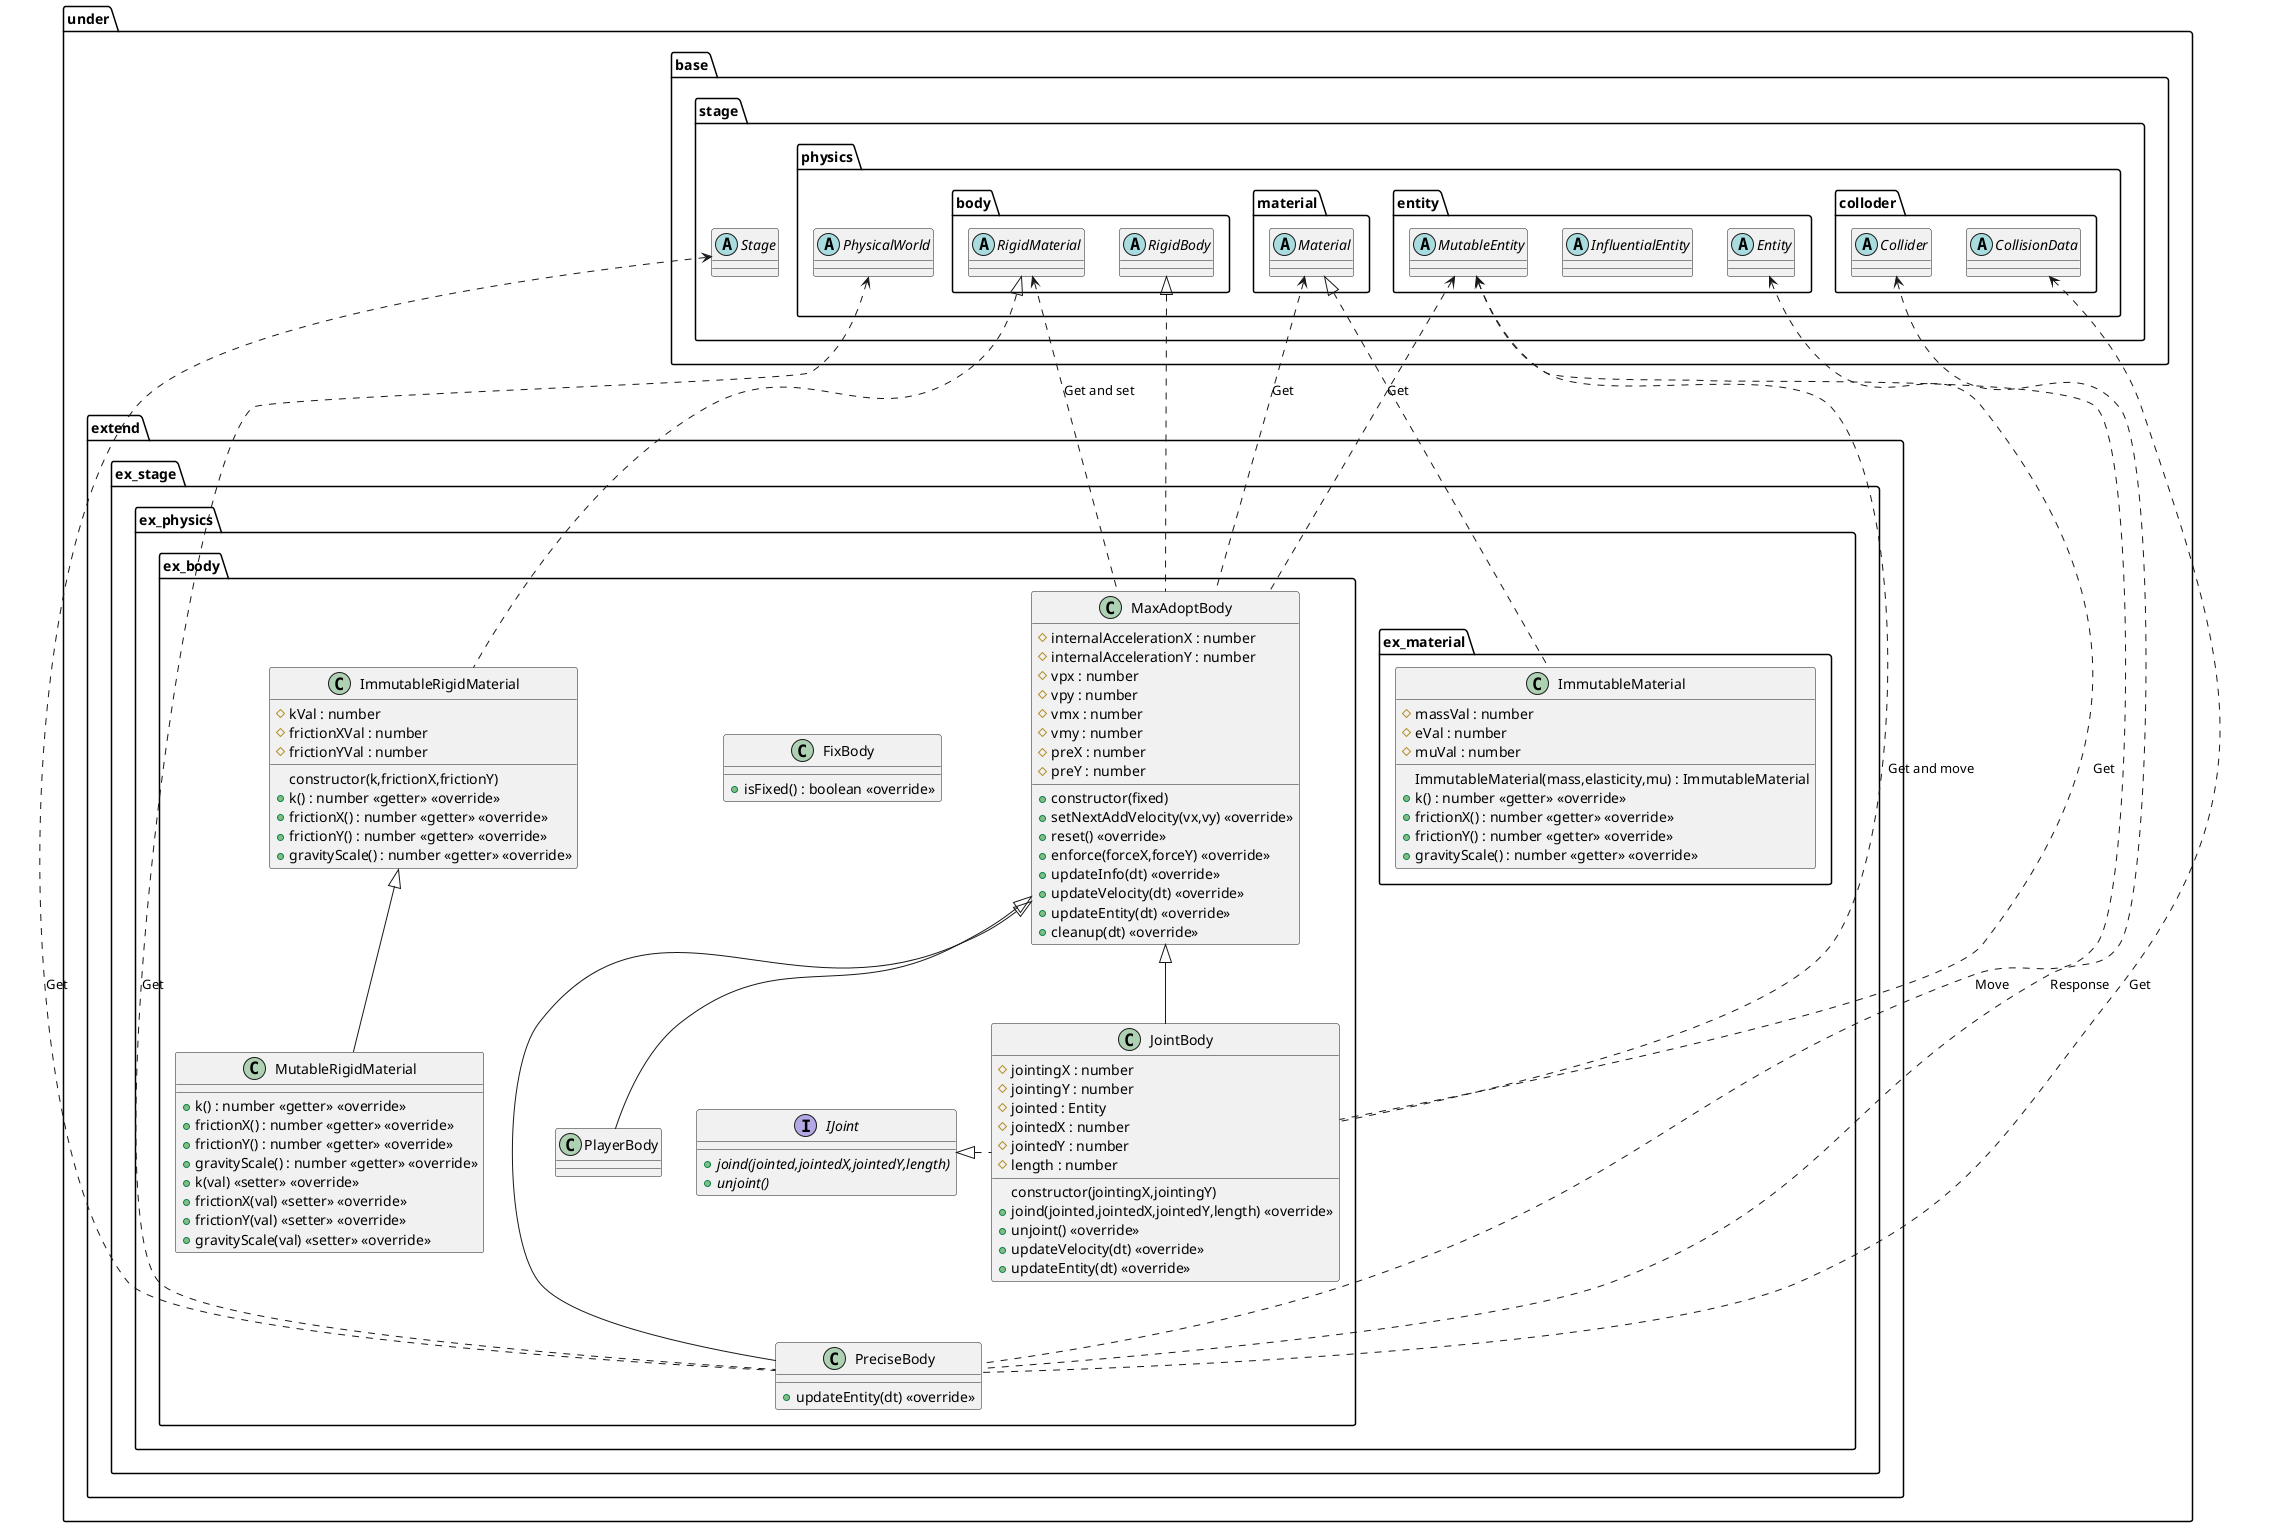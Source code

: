 @startuml PhysicalExtend

package under {
    package extend {
        package ex_stage {
            package ex_physics {
                package ex_body {
                    class MaxAdoptBody {
                        +constructor(fixed)
                        #internalAccelerationX : number
                        #internalAccelerationY : number
                        #vpx : number
                        #vpy : number
                        #vmx : number
                        #vmy : number
                        #preX : number
                        #preY : number
                        +setNextAddVelocity(vx,vy) <<override>>
                        +reset() <<override>>
                        +enforce(forceX,forceY) <<override>>
                        +updateInfo(dt) <<override>>
                        +updateVelocity(dt) <<override>>
                        +updateEntity(dt) <<override>>
                        +cleanup(dt) <<override>>
                    }
                    class PreciseBody {
                        +updateEntity(dt) <<override>>
                    }
                    class FixBody {
                        +isFixed() : boolean <<override>>
                    }
                    class PlayerBody
                    interface IJoint {
                        {abstract} +joind(jointed,jointedX,jointedY,length)
                        {abstract} +unjoint()
                    }
                    class JointBody {
                        constructor(jointingX,jointingY)
                        #jointingX : number
                        #jointingY : number
                        #jointed : Entity
                        #jointedX : number
                        #jointedY : number
                        #length : number
                        +joind(jointed,jointedX,jointedY,length) <<override>>
                        +unjoint() <<override>>
                        +updateVelocity(dt) <<override>>
                        +updateEntity(dt) <<override>>
                    }
                    class ImmutableRigidMaterial {
                        constructor(k,frictionX,frictionY)
                        #kVal : number
                        #frictionXVal : number
                        #frictionYVal : number
                        +k() : number <<getter>> <<override>>
                        +frictionX() : number <<getter>> <<override>>
                        +frictionY() : number <<getter>> <<override>>
                        +gravityScale() : number <<getter>> <<override>>
                    }
                    class MutableRigidMaterial {
                        +k() : number <<getter>> <<override>>
                        +frictionX() : number <<getter>> <<override>>
                        +frictionY() : number <<getter>> <<override>>
                        +gravityScale() : number <<getter>> <<override>>
                        +k(val) <<setter>> <<override>>
                        +frictionX(val) <<setter>> <<override>>
                        +frictionY(val) <<setter>> <<override>>
                        +gravityScale(val) <<setter>> <<override>>
                    }
                }

                package ex_material {
                    class ImmutableMaterial  {
                        ImmutableMaterial(mass,elasticity,mu) : ImmutableMaterial
                        #massVal : number
                        #eVal : number
                        #muVal : number
                        +k() : number <<getter>> <<override>>
                        +frictionX() : number <<getter>> <<override>>
                        +frictionY() : number <<getter>> <<override>>
                        +gravityScale() : number <<getter>> <<override>>
                    }
                }
            }
        }
    }
}

package under {
    package base {
        package stage {
            abstract Stage
            package physics {
                abstract PhysicalWorld
                package entity {
                    abstract Entity
                    abstract InfluentialEntity
                    abstract MutableEntity
                }
                package colloder {
                    abstract Collider
                    abstract CollisionData
                }
                package body {
                    abstract RigidBody
                    abstract RigidMaterial
                }
                package material {
                    abstract Material
                }
            }
        }
    }
}

MutableEntity <.. MaxAdoptBody : Get
Material <.. MaxAdoptBody : Get
RigidMaterial <.. MaxAdoptBody : Get and set

MutableEntity <... PreciseBody : Move
Stage <... PreciseBody : Get
PhysicalWorld <... PreciseBody : Get
CollisionData <... PreciseBody : Get
Collider <... PreciseBody : Response

MutableEntity <.. JointBody : Get and move
Entity <.. JointBody : Get

RigidBody <|.. MaxAdoptBody
MaxAdoptBody <|--- PreciseBody
MaxAdoptBody <|-- PlayerBody
IJoint <|. JointBody
MaxAdoptBody <|-- JointBody
RigidMaterial <|.. ImmutableRigidMaterial
ImmutableRigidMaterial <|-- MutableRigidMaterial

Material <|.. ImmutableMaterial

@enduml
